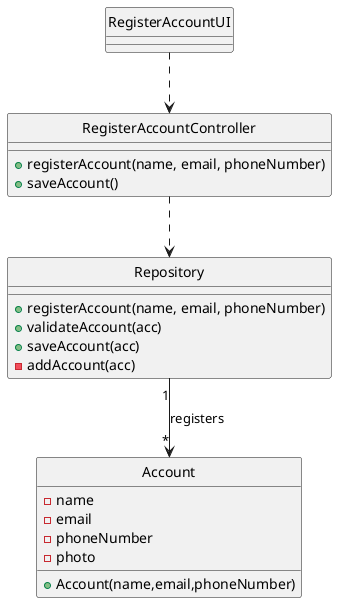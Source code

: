 @startuml
'https://plantuml.com/class-diagram

class "RegisterAccountUI"{
}

class "RegisterAccountController" {
+registerAccount(name, email, phoneNumber)
+saveAccount()
}

class "Repository" {
+registerAccount(name, email, phoneNumber)
+validateAccount(acc)
+saveAccount(acc)
-addAccount(acc)
}

class "Account" {
-name
-email
-phoneNumber
-photo
+Account(name,email,phoneNumber)
}

hide "Account" circle
hide "RegisterAccountController" circle
hide "RegisterAccountUI" circle
hide "Repository" circle

"RegisterAccountUI" ..>  "RegisterAccountController"
"RegisterAccountController" ..>  "Repository"
"Repository" "1" --> "*" "Account": registers

@enduml